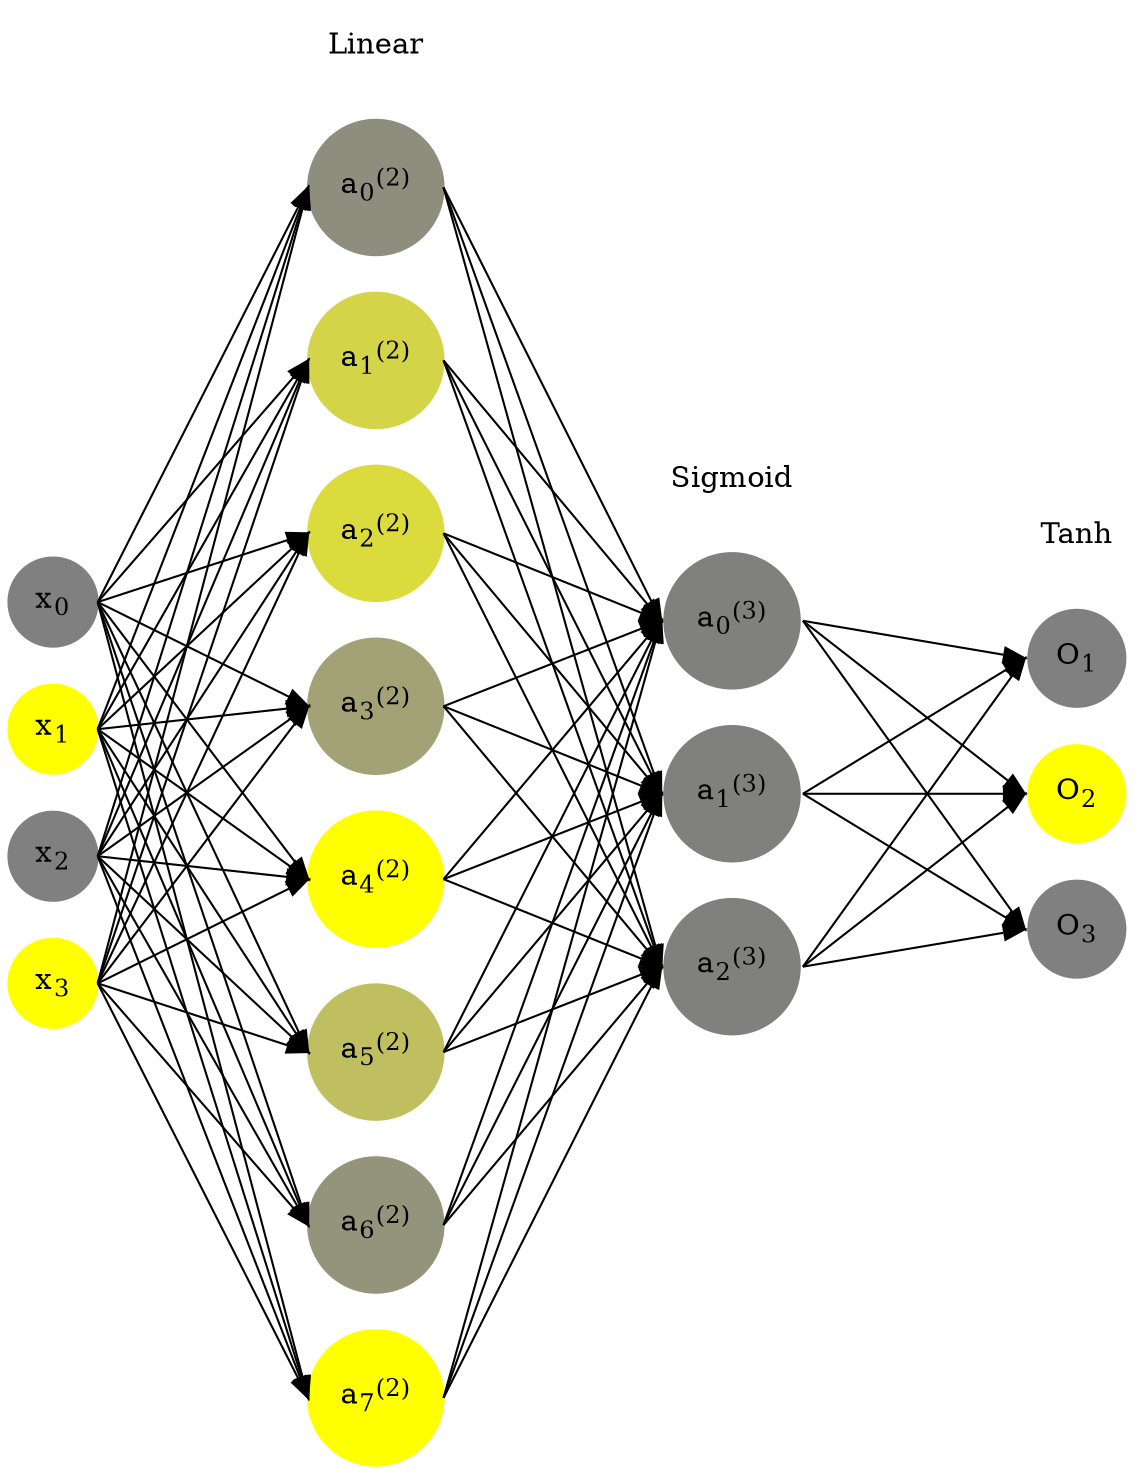 digraph G {
	rankdir = LR;
	splines=false;
	edge[style=invis];
	ranksep= 1.4;
	{
	node [shape=circle, color="0.1667, 0.0, 0.5", style=filled, fillcolor="0.1667, 0.0, 0.5"];
	x0 [label=<x<sub>0</sub>>];
	}
	{
	node [shape=circle, color="0.1667, 1.0, 1.0", style=filled, fillcolor="0.1667, 1.0, 1.0"];
	x1 [label=<x<sub>1</sub>>];
	}
	{
	node [shape=circle, color="0.1667, 0.0, 0.5", style=filled, fillcolor="0.1667, 0.0, 0.5"];
	x2 [label=<x<sub>2</sub>>];
	}
	{
	node [shape=circle, color="0.1667, 1.0, 1.0", style=filled, fillcolor="0.1667, 1.0, 1.0"];
	x3 [label=<x<sub>3</sub>>];
	}
	{
	node [shape=circle, color="0.1667, 0.112776, 0.556388", style=filled, fillcolor="0.1667, 0.112776, 0.556388"];
	a02 [label=<a<sub>0</sub><sup>(2)</sup>>];
	}
	{
	node [shape=circle, color="0.1667, 0.661427, 0.830714", style=filled, fillcolor="0.1667, 0.661427, 0.830714"];
	a12 [label=<a<sub>1</sub><sup>(2)</sup>>];
	}
	{
	node [shape=circle, color="0.1667, 0.715031, 0.857516", style=filled, fillcolor="0.1667, 0.715031, 0.857516"];
	a22 [label=<a<sub>2</sub><sup>(2)</sup>>];
	}
	{
	node [shape=circle, color="0.1667, 0.272768, 0.636384", style=filled, fillcolor="0.1667, 0.272768, 0.636384"];
	a32 [label=<a<sub>3</sub><sup>(2)</sup>>];
	}
	{
	node [shape=circle, color="0.1667, 2.037588, 1.518794", style=filled, fillcolor="0.1667, 2.037588, 1.518794"];
	a42 [label=<a<sub>4</sub><sup>(2)</sup>>];
	}
	{
	node [shape=circle, color="0.1667, 0.496579, 0.748290", style=filled, fillcolor="0.1667, 0.496579, 0.748290"];
	a52 [label=<a<sub>5</sub><sup>(2)</sup>>];
	}
	{
	node [shape=circle, color="0.1667, 0.163087, 0.581544", style=filled, fillcolor="0.1667, 0.163087, 0.581544"];
	a62 [label=<a<sub>6</sub><sup>(2)</sup>>];
	}
	{
	node [shape=circle, color="0.1667, 3.451198, 2.225599", style=filled, fillcolor="0.1667, 3.451198, 2.225599"];
	a72 [label=<a<sub>7</sub><sup>(2)</sup>>];
	}
	{
	node [shape=circle, color="0.1667, 0.000068, 0.500034", style=filled, fillcolor="0.1667, 0.000068, 0.500034"];
	a03 [label=<a<sub>0</sub><sup>(3)</sup>>];
	}
	{
	node [shape=circle, color="0.1667, 0.000057, 0.500028", style=filled, fillcolor="0.1667, 0.000057, 0.500028"];
	a13 [label=<a<sub>1</sub><sup>(3)</sup>>];
	}
	{
	node [shape=circle, color="0.1667, 0.000050, 0.500025", style=filled, fillcolor="0.1667, 0.000050, 0.500025"];
	a23 [label=<a<sub>2</sub><sup>(3)</sup>>];
	}
	{
	node [shape=circle, color="0.1667, 0.0, 0.5", style=filled, fillcolor="0.1667, 0.0, 0.5"];
	O1 [label=<O<sub>1</sub>>];
	}
	{
	node [shape=circle, color="0.1667, 1.0, 1.0", style=filled, fillcolor="0.1667, 1.0, 1.0"];
	O2 [label=<O<sub>2</sub>>];
	}
	{
	node [shape=circle, color="0.1667, 0.0, 0.5", style=filled, fillcolor="0.1667, 0.0, 0.5"];
	O3 [label=<O<sub>3</sub>>];
	}
	{
	rank=same;
	x0->x1->x2->x3;
	}
	{
	rank=same;
	a02->a12->a22->a32->a42->a52->a62->a72;
	}
	{
	rank=same;
	a03->a13->a23;
	}
	{
	rank=same;
	O1->O2->O3;
	}
	l1 [shape=plaintext,label="Linear"];
	l1->a02;
	{rank=same; l1;a02};
	l2 [shape=plaintext,label="Sigmoid"];
	l2->a03;
	{rank=same; l2;a03};
	l3 [shape=plaintext,label="Tanh"];
	l3->O1;
	{rank=same; l3;O1};
edge[style=solid, tailport=e, headport=w];
	{x0;x1;x2;x3} -> {a02;a12;a22;a32;a42;a52;a62;a72};
	{a02;a12;a22;a32;a42;a52;a62;a72} -> {a03;a13;a23};
	{a03;a13;a23} -> {O1,O2,O3};
}